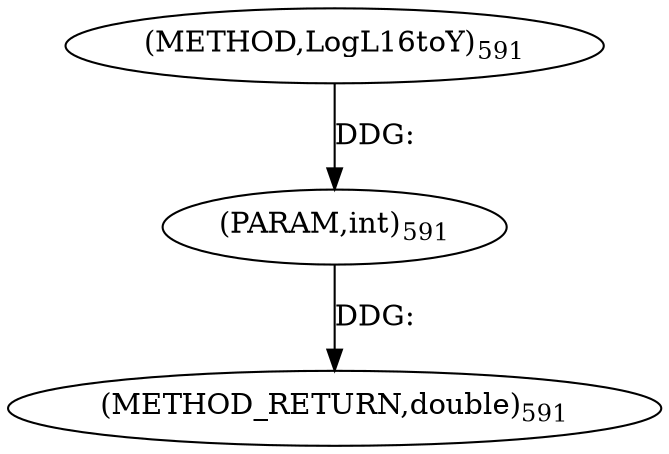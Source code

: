 digraph "LogL16toY" {  
"9286" [label = <(METHOD,LogL16toY)<SUB>591</SUB>> ]
"9288" [label = <(METHOD_RETURN,double)<SUB>591</SUB>> ]
"9287" [label = <(PARAM,int)<SUB>591</SUB>> ]
  "9287" -> "9288"  [ label = "DDG: "] 
  "9286" -> "9287"  [ label = "DDG: "] 
}
